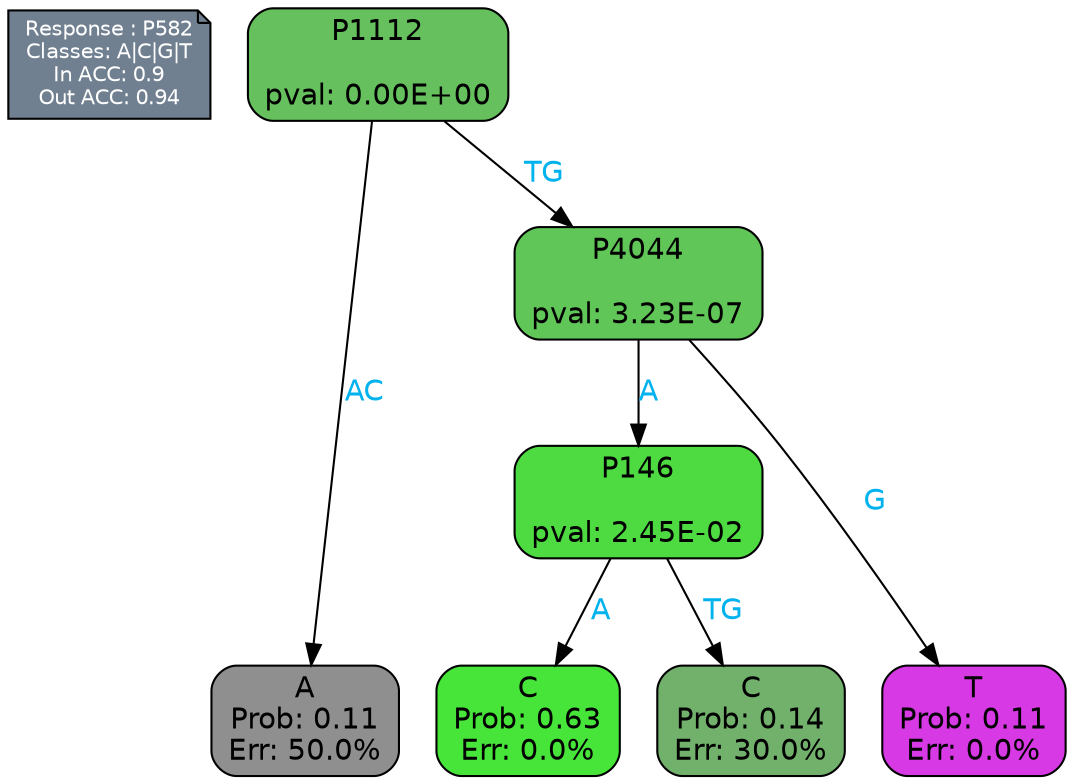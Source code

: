 digraph Tree {
node [shape=box, style="filled, rounded", color="black", fontname=helvetica] ;
graph [ranksep=equally, splines=polylines, bgcolor=transparent, dpi=600] ;
edge [fontname=helvetica] ;
LEGEND [label="Response : P582
Classes: A|C|G|T
In ACC: 0.9
Out ACC: 0.94
",shape=note,align=left,style=filled,fillcolor="slategray",fontcolor="white",fontsize=10];1 [label="P1112

pval: 0.00E+00", fillcolor="#65c05d"] ;
2 [label="A
Prob: 0.11
Err: 50.0%", fillcolor="#8f8f8f"] ;
3 [label="P4044

pval: 3.23E-07", fillcolor="#60c657"] ;
4 [label="P146

pval: 2.45E-02", fillcolor="#4edb42"] ;
5 [label="C
Prob: 0.63
Err: 0.0%", fillcolor="#47e539"] ;
6 [label="C
Prob: 0.14
Err: 30.0%", fillcolor="#72b16c"] ;
7 [label="T
Prob: 0.11
Err: 0.0%", fillcolor="#d739e5"] ;
1 -> 2 [label="AC",fontcolor=deepskyblue2] ;
1 -> 3 [label="TG",fontcolor=deepskyblue2] ;
3 -> 4 [label="A",fontcolor=deepskyblue2] ;
3 -> 7 [label="G",fontcolor=deepskyblue2] ;
4 -> 5 [label="A",fontcolor=deepskyblue2] ;
4 -> 6 [label="TG",fontcolor=deepskyblue2] ;
{rank = same; 2;5;6;7;}{rank = same; LEGEND;1;}}